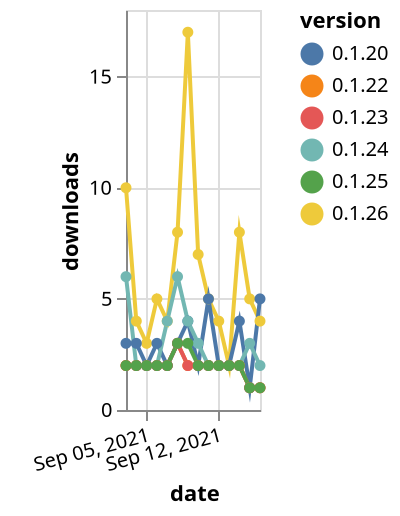 {"$schema": "https://vega.github.io/schema/vega-lite/v5.json", "description": "A simple bar chart with embedded data.", "data": {"values": [{"date": "2021-09-03", "total": 4822, "delta": 2, "version": "0.1.22"}, {"date": "2021-09-04", "total": 4824, "delta": 2, "version": "0.1.22"}, {"date": "2021-09-05", "total": 4826, "delta": 2, "version": "0.1.22"}, {"date": "2021-09-06", "total": 4828, "delta": 2, "version": "0.1.22"}, {"date": "2021-09-07", "total": 4830, "delta": 2, "version": "0.1.22"}, {"date": "2021-09-08", "total": 4833, "delta": 3, "version": "0.1.22"}, {"date": "2021-09-09", "total": 4835, "delta": 2, "version": "0.1.22"}, {"date": "2021-09-10", "total": 4837, "delta": 2, "version": "0.1.22"}, {"date": "2021-09-11", "total": 4839, "delta": 2, "version": "0.1.22"}, {"date": "2021-09-12", "total": 4841, "delta": 2, "version": "0.1.22"}, {"date": "2021-09-13", "total": 4843, "delta": 2, "version": "0.1.22"}, {"date": "2021-09-14", "total": 4845, "delta": 2, "version": "0.1.22"}, {"date": "2021-09-15", "total": 4846, "delta": 1, "version": "0.1.22"}, {"date": "2021-09-16", "total": 4847, "delta": 1, "version": "0.1.22"}, {"date": "2021-09-03", "total": 4039, "delta": 10, "version": "0.1.26"}, {"date": "2021-09-04", "total": 4043, "delta": 4, "version": "0.1.26"}, {"date": "2021-09-05", "total": 4046, "delta": 3, "version": "0.1.26"}, {"date": "2021-09-06", "total": 4051, "delta": 5, "version": "0.1.26"}, {"date": "2021-09-07", "total": 4055, "delta": 4, "version": "0.1.26"}, {"date": "2021-09-08", "total": 4063, "delta": 8, "version": "0.1.26"}, {"date": "2021-09-09", "total": 4080, "delta": 17, "version": "0.1.26"}, {"date": "2021-09-10", "total": 4087, "delta": 7, "version": "0.1.26"}, {"date": "2021-09-11", "total": 4092, "delta": 5, "version": "0.1.26"}, {"date": "2021-09-12", "total": 4096, "delta": 4, "version": "0.1.26"}, {"date": "2021-09-13", "total": 4098, "delta": 2, "version": "0.1.26"}, {"date": "2021-09-14", "total": 4106, "delta": 8, "version": "0.1.26"}, {"date": "2021-09-15", "total": 4111, "delta": 5, "version": "0.1.26"}, {"date": "2021-09-16", "total": 4115, "delta": 4, "version": "0.1.26"}, {"date": "2021-09-03", "total": 1900, "delta": 3, "version": "0.1.20"}, {"date": "2021-09-04", "total": 1903, "delta": 3, "version": "0.1.20"}, {"date": "2021-09-05", "total": 1905, "delta": 2, "version": "0.1.20"}, {"date": "2021-09-06", "total": 1908, "delta": 3, "version": "0.1.20"}, {"date": "2021-09-07", "total": 1910, "delta": 2, "version": "0.1.20"}, {"date": "2021-09-08", "total": 1913, "delta": 3, "version": "0.1.20"}, {"date": "2021-09-09", "total": 1917, "delta": 4, "version": "0.1.20"}, {"date": "2021-09-10", "total": 1919, "delta": 2, "version": "0.1.20"}, {"date": "2021-09-11", "total": 1924, "delta": 5, "version": "0.1.20"}, {"date": "2021-09-12", "total": 1926, "delta": 2, "version": "0.1.20"}, {"date": "2021-09-13", "total": 1928, "delta": 2, "version": "0.1.20"}, {"date": "2021-09-14", "total": 1932, "delta": 4, "version": "0.1.20"}, {"date": "2021-09-15", "total": 1933, "delta": 1, "version": "0.1.20"}, {"date": "2021-09-16", "total": 1938, "delta": 5, "version": "0.1.20"}, {"date": "2021-09-03", "total": 25829, "delta": 6, "version": "0.1.24"}, {"date": "2021-09-04", "total": 25831, "delta": 2, "version": "0.1.24"}, {"date": "2021-09-05", "total": 25833, "delta": 2, "version": "0.1.24"}, {"date": "2021-09-06", "total": 25835, "delta": 2, "version": "0.1.24"}, {"date": "2021-09-07", "total": 25839, "delta": 4, "version": "0.1.24"}, {"date": "2021-09-08", "total": 25845, "delta": 6, "version": "0.1.24"}, {"date": "2021-09-09", "total": 25849, "delta": 4, "version": "0.1.24"}, {"date": "2021-09-10", "total": 25852, "delta": 3, "version": "0.1.24"}, {"date": "2021-09-11", "total": 25854, "delta": 2, "version": "0.1.24"}, {"date": "2021-09-12", "total": 25856, "delta": 2, "version": "0.1.24"}, {"date": "2021-09-13", "total": 25858, "delta": 2, "version": "0.1.24"}, {"date": "2021-09-14", "total": 25860, "delta": 2, "version": "0.1.24"}, {"date": "2021-09-15", "total": 25863, "delta": 3, "version": "0.1.24"}, {"date": "2021-09-16", "total": 25865, "delta": 2, "version": "0.1.24"}, {"date": "2021-09-03", "total": 2830, "delta": 2, "version": "0.1.23"}, {"date": "2021-09-04", "total": 2832, "delta": 2, "version": "0.1.23"}, {"date": "2021-09-05", "total": 2834, "delta": 2, "version": "0.1.23"}, {"date": "2021-09-06", "total": 2836, "delta": 2, "version": "0.1.23"}, {"date": "2021-09-07", "total": 2838, "delta": 2, "version": "0.1.23"}, {"date": "2021-09-08", "total": 2841, "delta": 3, "version": "0.1.23"}, {"date": "2021-09-09", "total": 2843, "delta": 2, "version": "0.1.23"}, {"date": "2021-09-10", "total": 2845, "delta": 2, "version": "0.1.23"}, {"date": "2021-09-11", "total": 2847, "delta": 2, "version": "0.1.23"}, {"date": "2021-09-12", "total": 2849, "delta": 2, "version": "0.1.23"}, {"date": "2021-09-13", "total": 2851, "delta": 2, "version": "0.1.23"}, {"date": "2021-09-14", "total": 2853, "delta": 2, "version": "0.1.23"}, {"date": "2021-09-15", "total": 2854, "delta": 1, "version": "0.1.23"}, {"date": "2021-09-16", "total": 2855, "delta": 1, "version": "0.1.23"}, {"date": "2021-09-03", "total": 1439, "delta": 2, "version": "0.1.25"}, {"date": "2021-09-04", "total": 1441, "delta": 2, "version": "0.1.25"}, {"date": "2021-09-05", "total": 1443, "delta": 2, "version": "0.1.25"}, {"date": "2021-09-06", "total": 1445, "delta": 2, "version": "0.1.25"}, {"date": "2021-09-07", "total": 1447, "delta": 2, "version": "0.1.25"}, {"date": "2021-09-08", "total": 1450, "delta": 3, "version": "0.1.25"}, {"date": "2021-09-09", "total": 1453, "delta": 3, "version": "0.1.25"}, {"date": "2021-09-10", "total": 1455, "delta": 2, "version": "0.1.25"}, {"date": "2021-09-11", "total": 1457, "delta": 2, "version": "0.1.25"}, {"date": "2021-09-12", "total": 1459, "delta": 2, "version": "0.1.25"}, {"date": "2021-09-13", "total": 1461, "delta": 2, "version": "0.1.25"}, {"date": "2021-09-14", "total": 1463, "delta": 2, "version": "0.1.25"}, {"date": "2021-09-15", "total": 1464, "delta": 1, "version": "0.1.25"}, {"date": "2021-09-16", "total": 1465, "delta": 1, "version": "0.1.25"}]}, "width": "container", "mark": {"type": "line", "point": {"filled": true}}, "encoding": {"x": {"field": "date", "type": "temporal", "timeUnit": "yearmonthdate", "title": "date", "axis": {"labelAngle": -15}}, "y": {"field": "delta", "type": "quantitative", "title": "downloads"}, "color": {"field": "version", "type": "nominal"}, "tooltip": {"field": "delta"}}}